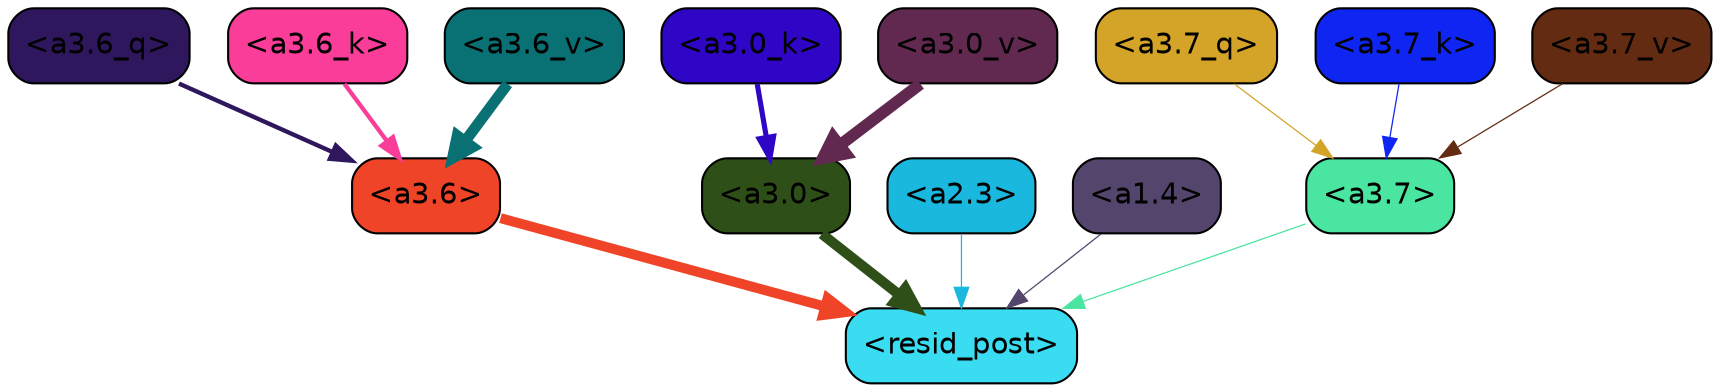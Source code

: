 strict digraph "" {
	graph [bgcolor=transparent,
		layout=dot,
		overlap=false,
		splines=true
	];
	"<a3.7>"	[color=black,
		fillcolor="#4ae5a0",
		fontname=Helvetica,
		shape=box,
		style="filled, rounded"];
	"<resid_post>"	[color=black,
		fillcolor="#3adcf1",
		fontname=Helvetica,
		shape=box,
		style="filled, rounded"];
	"<a3.7>" -> "<resid_post>"	[color="#4ae5a0",
		penwidth=0.6];
	"<a3.6>"	[color=black,
		fillcolor="#ef4427",
		fontname=Helvetica,
		shape=box,
		style="filled, rounded"];
	"<a3.6>" -> "<resid_post>"	[color="#ef4427",
		penwidth=4.753257989883423];
	"<a3.0>"	[color=black,
		fillcolor="#2f4f18",
		fontname=Helvetica,
		shape=box,
		style="filled, rounded"];
	"<a3.0>" -> "<resid_post>"	[color="#2f4f18",
		penwidth=4.90053927898407];
	"<a2.3>"	[color=black,
		fillcolor="#1ab7df",
		fontname=Helvetica,
		shape=box,
		style="filled, rounded"];
	"<a2.3>" -> "<resid_post>"	[color="#1ab7df",
		penwidth=0.6];
	"<a1.4>"	[color=black,
		fillcolor="#54456c",
		fontname=Helvetica,
		shape=box,
		style="filled, rounded"];
	"<a1.4>" -> "<resid_post>"	[color="#54456c",
		penwidth=0.6];
	"<a3.7_q>"	[color=black,
		fillcolor="#d4a429",
		fontname=Helvetica,
		shape=box,
		style="filled, rounded"];
	"<a3.7_q>" -> "<a3.7>"	[color="#d4a429",
		penwidth=0.6];
	"<a3.6_q>"	[color=black,
		fillcolor="#2f175d",
		fontname=Helvetica,
		shape=box,
		style="filled, rounded"];
	"<a3.6_q>" -> "<a3.6>"	[color="#2f175d",
		penwidth=2.091020345687866];
	"<a3.7_k>"	[color=black,
		fillcolor="#0f25f2",
		fontname=Helvetica,
		shape=box,
		style="filled, rounded"];
	"<a3.7_k>" -> "<a3.7>"	[color="#0f25f2",
		penwidth=0.6];
	"<a3.6_k>"	[color=black,
		fillcolor="#f93d99",
		fontname=Helvetica,
		shape=box,
		style="filled, rounded"];
	"<a3.6_k>" -> "<a3.6>"	[color="#f93d99",
		penwidth=2.048597991466522];
	"<a3.0_k>"	[color=black,
		fillcolor="#2f05c6",
		fontname=Helvetica,
		shape=box,
		style="filled, rounded"];
	"<a3.0_k>" -> "<a3.0>"	[color="#2f05c6",
		penwidth=2.476402521133423];
	"<a3.7_v>"	[color=black,
		fillcolor="#632b11",
		fontname=Helvetica,
		shape=box,
		style="filled, rounded"];
	"<a3.7_v>" -> "<a3.7>"	[color="#632b11",
		penwidth=0.6];
	"<a3.6_v>"	[color=black,
		fillcolor="#097074",
		fontname=Helvetica,
		shape=box,
		style="filled, rounded"];
	"<a3.6_v>" -> "<a3.6>"	[color="#097074",
		penwidth=5.2550448179244995];
	"<a3.0_v>"	[color=black,
		fillcolor="#61294f",
		fontname=Helvetica,
		shape=box,
		style="filled, rounded"];
	"<a3.0_v>" -> "<a3.0>"	[color="#61294f",
		penwidth=5.652270674705505];
}
